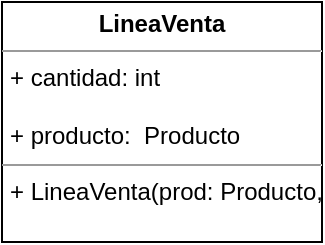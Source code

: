 <mxfile version="20.3.3" type="github">
  <diagram id="8uFqvL9LLEqmlaU-C6Lz" name="Página-1">
    <mxGraphModel dx="1038" dy="560" grid="1" gridSize="10" guides="1" tooltips="1" connect="1" arrows="1" fold="1" page="1" pageScale="1" pageWidth="827" pageHeight="1169" math="0" shadow="0">
      <root>
        <mxCell id="0" />
        <mxCell id="1" parent="0" />
        <mxCell id="CPr8iy1zuzsi7vyLdkzr-5" value="&lt;p style=&quot;margin:0px;margin-top:4px;text-align:center;&quot;&gt;&lt;b&gt;LineaVenta&lt;/b&gt;&lt;br&gt;&lt;/p&gt;&lt;hr size=&quot;1&quot;&gt;&lt;p style=&quot;margin:0px;margin-left:4px;&quot;&gt;+ cantidad: int&lt;br&gt;&lt;/p&gt;&lt;p style=&quot;margin:0px;margin-left:4px;&quot;&gt;&lt;br&gt;&lt;/p&gt;&lt;p style=&quot;margin:0px;margin-left:4px;&quot;&gt;+ producto:&amp;nbsp; Producto&lt;br&gt;&lt;/p&gt;&lt;hr size=&quot;1&quot;&gt;&lt;p style=&quot;margin:0px;margin-left:4px;&quot;&gt;+ LineaVenta(prod: Producto, cant: int)&lt;/p&gt;" style="verticalAlign=top;align=left;overflow=fill;fontSize=12;fontFamily=Helvetica;html=1;" vertex="1" parent="1">
          <mxGeometry x="610" y="360" width="160" height="120" as="geometry" />
        </mxCell>
      </root>
    </mxGraphModel>
  </diagram>
</mxfile>
